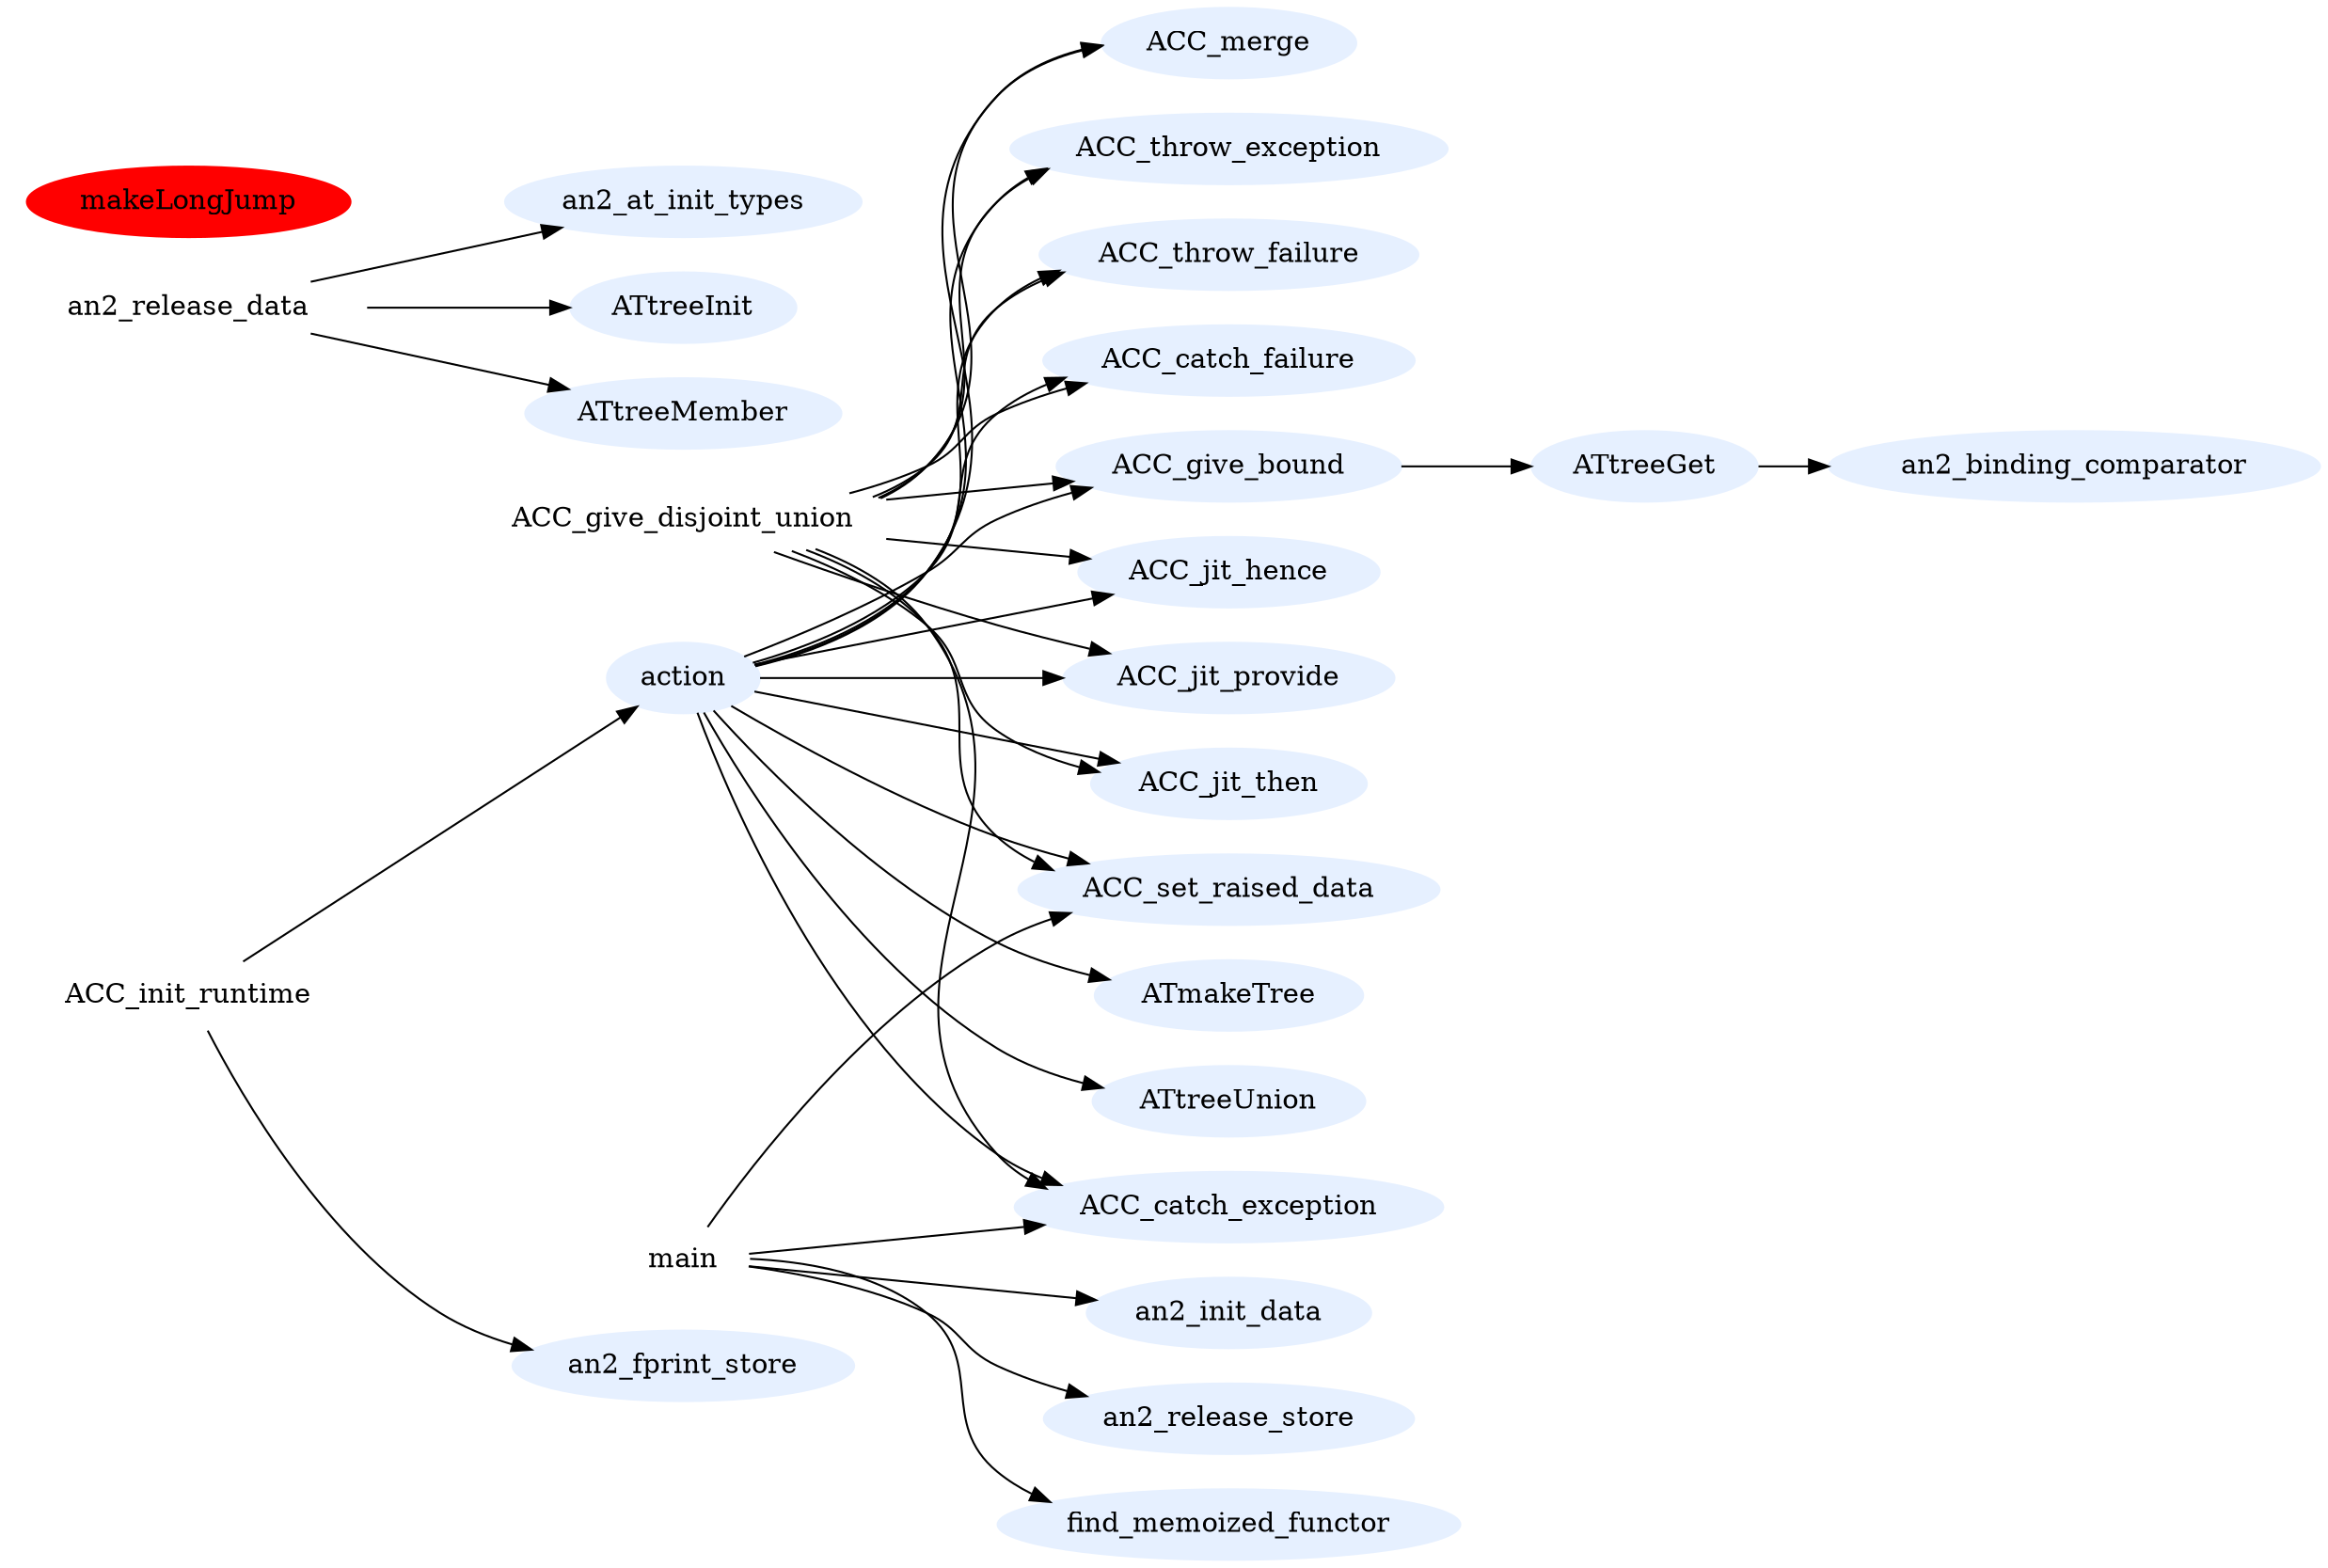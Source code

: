 digraph gprof {
	rankdir=LR;
	node [style=filled];
	node [color="0.1 0.0 1.0"];
	ACC_catch_exception [color="0.600 0.100 1.000"];
	ACC_catch_failure [color="0.600 0.100 1.000"];
	ACC_give_bound -> ATtreeGet;
	ACC_give_bound [color="0.600 0.100 1.000"];
	ACC_give_disjoint_union -> ACC_catch_exception;
	ACC_give_disjoint_union -> ACC_catch_failure;
	ACC_give_disjoint_union -> ACC_give_bound;
	ACC_give_disjoint_union -> ACC_jit_hence;
	ACC_give_disjoint_union -> ACC_jit_provide;
	ACC_give_disjoint_union -> ACC_jit_then;
	ACC_give_disjoint_union -> ACC_merge;
	ACC_give_disjoint_union -> ACC_set_raised_data;
	ACC_give_disjoint_union -> ACC_throw_exception;
	ACC_give_disjoint_union -> ACC_throw_failure;
	ACC_init_runtime -> action;
	ACC_init_runtime -> an2_fprint_store;
	ACC_jit_hence [color="0.600 0.100 1.000"];
	ACC_jit_provide [color="0.600 0.100 1.000"];
	ACC_jit_then [color="0.600 0.100 1.000"];
	ACC_merge [color="0.600 0.100 1.000"];
	ACC_set_raised_data [color="0.600 0.100 1.000"];
	ACC_throw_exception [color="0.600 0.100 1.000"];
	ACC_throw_failure [color="0.600 0.100 1.000"];
	action -> ACC_catch_exception;
	action -> ACC_catch_failure;
	action -> ACC_give_bound;
	action -> ACC_jit_hence;
	action -> ACC_jit_provide;
	action -> ACC_jit_then;
	action -> ACC_merge;
	action -> ACC_set_raised_data;
	action -> ACC_throw_exception;
	action -> ACC_throw_failure;
	action -> ATmakeTree;
	action -> ATtreeUnion;
	action [color="0.600 0.100 1.000"];
	an2_at_init_types [color="0.600 0.100 1.000"];
	an2_binding_comparator [color="0.600 0.100 1.000"];
	an2_fprint_store [color="0.600 0.100 1.000"];
	an2_init_data [color="0.600 0.100 1.000"];
	an2_release_data -> an2_at_init_types;
	an2_release_data -> ATtreeInit;
	an2_release_data -> ATtreeMember;
	an2_release_store [color="0.600 0.100 1.000"];
	ATmakeTree [color="0.600 0.100 1.000"];
	ATtreeGet -> an2_binding_comparator;
	ATtreeGet [color="0.600 0.100 1.000"];
	ATtreeInit [color="0.600 0.100 1.000"];
	ATtreeMember [color="0.600 0.100 1.000"];
	ATtreeUnion [color="0.600 0.100 1.000"];
	find_memoized_functor [color="0.600 0.100 1.000"];
	main -> ACC_catch_exception;
	main -> ACC_set_raised_data;
	main -> an2_init_data;
	main -> an2_release_store;
	main -> find_memoized_functor;
	makeLongJump [color="0.000 3.000 1.000"];
}
